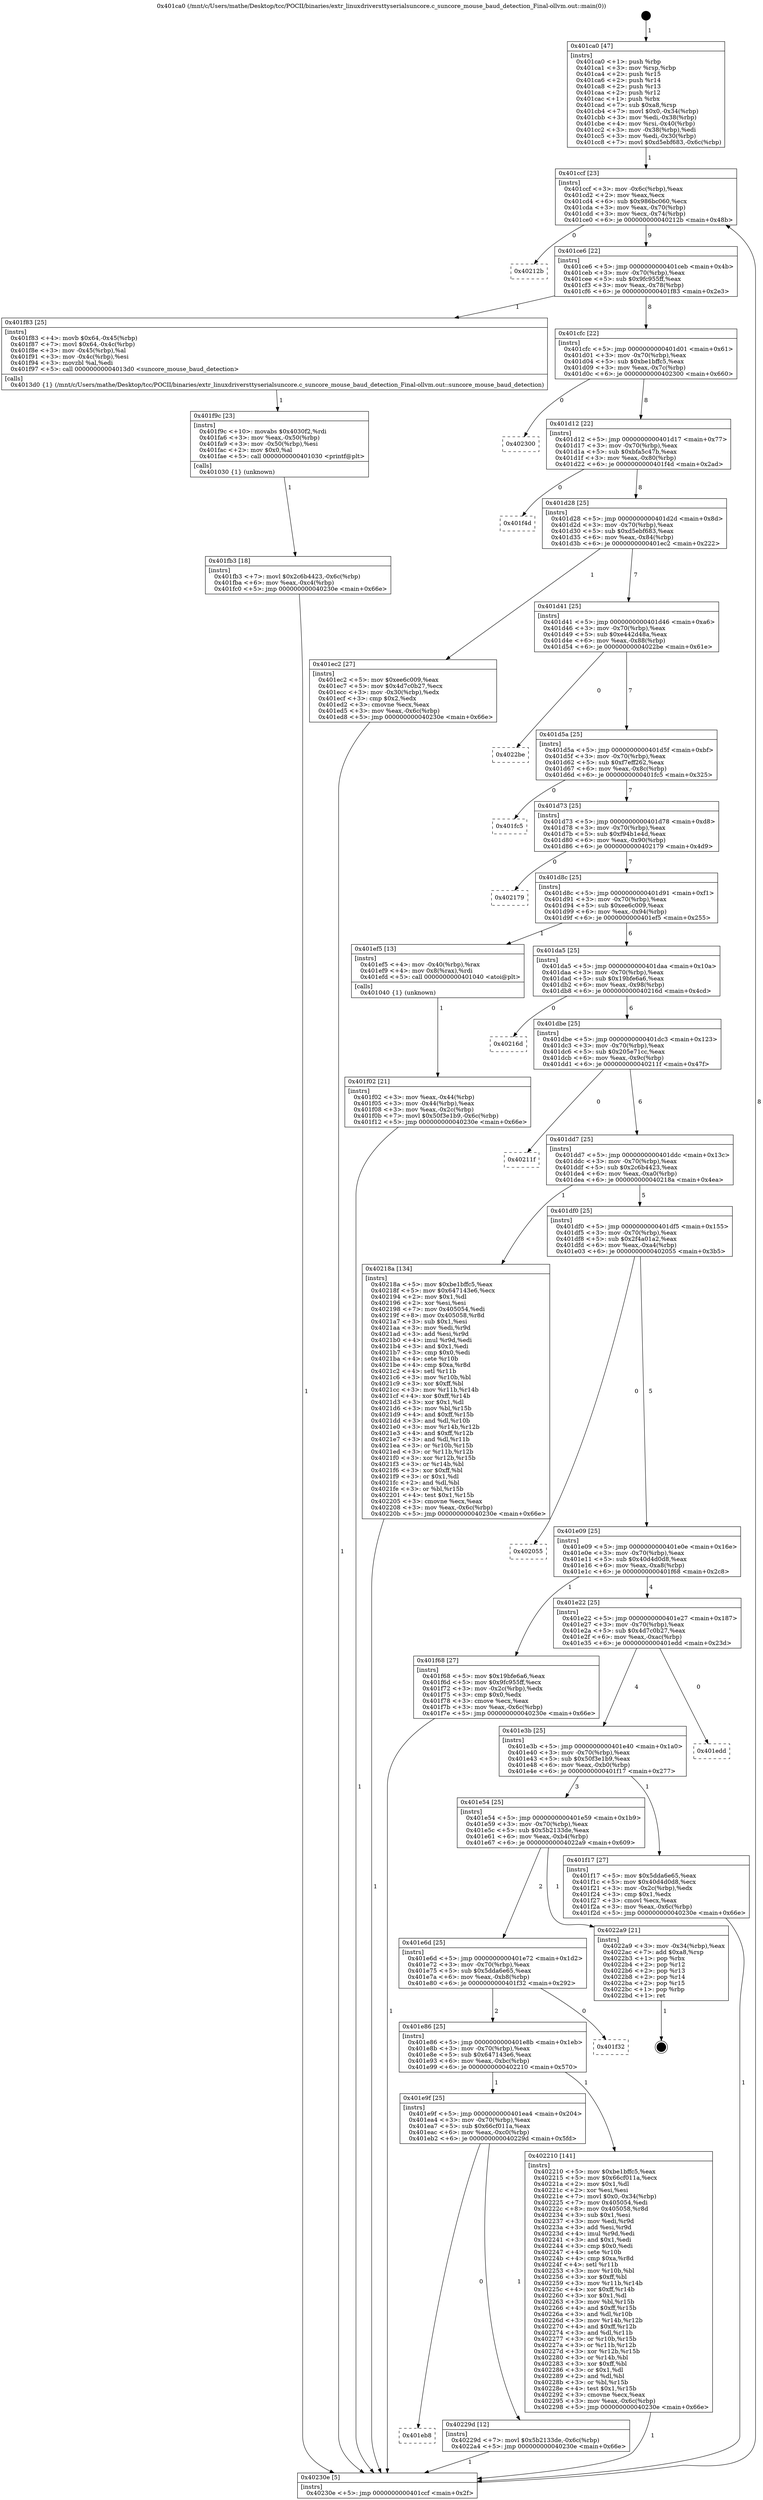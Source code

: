 digraph "0x401ca0" {
  label = "0x401ca0 (/mnt/c/Users/mathe/Desktop/tcc/POCII/binaries/extr_linuxdriversttyserialsuncore.c_suncore_mouse_baud_detection_Final-ollvm.out::main(0))"
  labelloc = "t"
  node[shape=record]

  Entry [label="",width=0.3,height=0.3,shape=circle,fillcolor=black,style=filled]
  "0x401ccf" [label="{
     0x401ccf [23]\l
     | [instrs]\l
     &nbsp;&nbsp;0x401ccf \<+3\>: mov -0x6c(%rbp),%eax\l
     &nbsp;&nbsp;0x401cd2 \<+2\>: mov %eax,%ecx\l
     &nbsp;&nbsp;0x401cd4 \<+6\>: sub $0x986bc060,%ecx\l
     &nbsp;&nbsp;0x401cda \<+3\>: mov %eax,-0x70(%rbp)\l
     &nbsp;&nbsp;0x401cdd \<+3\>: mov %ecx,-0x74(%rbp)\l
     &nbsp;&nbsp;0x401ce0 \<+6\>: je 000000000040212b \<main+0x48b\>\l
  }"]
  "0x40212b" [label="{
     0x40212b\l
  }", style=dashed]
  "0x401ce6" [label="{
     0x401ce6 [22]\l
     | [instrs]\l
     &nbsp;&nbsp;0x401ce6 \<+5\>: jmp 0000000000401ceb \<main+0x4b\>\l
     &nbsp;&nbsp;0x401ceb \<+3\>: mov -0x70(%rbp),%eax\l
     &nbsp;&nbsp;0x401cee \<+5\>: sub $0x9fc955ff,%eax\l
     &nbsp;&nbsp;0x401cf3 \<+3\>: mov %eax,-0x78(%rbp)\l
     &nbsp;&nbsp;0x401cf6 \<+6\>: je 0000000000401f83 \<main+0x2e3\>\l
  }"]
  Exit [label="",width=0.3,height=0.3,shape=circle,fillcolor=black,style=filled,peripheries=2]
  "0x401f83" [label="{
     0x401f83 [25]\l
     | [instrs]\l
     &nbsp;&nbsp;0x401f83 \<+4\>: movb $0x64,-0x45(%rbp)\l
     &nbsp;&nbsp;0x401f87 \<+7\>: movl $0x64,-0x4c(%rbp)\l
     &nbsp;&nbsp;0x401f8e \<+3\>: mov -0x45(%rbp),%al\l
     &nbsp;&nbsp;0x401f91 \<+3\>: mov -0x4c(%rbp),%esi\l
     &nbsp;&nbsp;0x401f94 \<+3\>: movzbl %al,%edi\l
     &nbsp;&nbsp;0x401f97 \<+5\>: call 00000000004013d0 \<suncore_mouse_baud_detection\>\l
     | [calls]\l
     &nbsp;&nbsp;0x4013d0 \{1\} (/mnt/c/Users/mathe/Desktop/tcc/POCII/binaries/extr_linuxdriversttyserialsuncore.c_suncore_mouse_baud_detection_Final-ollvm.out::suncore_mouse_baud_detection)\l
  }"]
  "0x401cfc" [label="{
     0x401cfc [22]\l
     | [instrs]\l
     &nbsp;&nbsp;0x401cfc \<+5\>: jmp 0000000000401d01 \<main+0x61\>\l
     &nbsp;&nbsp;0x401d01 \<+3\>: mov -0x70(%rbp),%eax\l
     &nbsp;&nbsp;0x401d04 \<+5\>: sub $0xbe1bffc5,%eax\l
     &nbsp;&nbsp;0x401d09 \<+3\>: mov %eax,-0x7c(%rbp)\l
     &nbsp;&nbsp;0x401d0c \<+6\>: je 0000000000402300 \<main+0x660\>\l
  }"]
  "0x401eb8" [label="{
     0x401eb8\l
  }", style=dashed]
  "0x402300" [label="{
     0x402300\l
  }", style=dashed]
  "0x401d12" [label="{
     0x401d12 [22]\l
     | [instrs]\l
     &nbsp;&nbsp;0x401d12 \<+5\>: jmp 0000000000401d17 \<main+0x77\>\l
     &nbsp;&nbsp;0x401d17 \<+3\>: mov -0x70(%rbp),%eax\l
     &nbsp;&nbsp;0x401d1a \<+5\>: sub $0xbfa5c47b,%eax\l
     &nbsp;&nbsp;0x401d1f \<+3\>: mov %eax,-0x80(%rbp)\l
     &nbsp;&nbsp;0x401d22 \<+6\>: je 0000000000401f4d \<main+0x2ad\>\l
  }"]
  "0x40229d" [label="{
     0x40229d [12]\l
     | [instrs]\l
     &nbsp;&nbsp;0x40229d \<+7\>: movl $0x5b2133de,-0x6c(%rbp)\l
     &nbsp;&nbsp;0x4022a4 \<+5\>: jmp 000000000040230e \<main+0x66e\>\l
  }"]
  "0x401f4d" [label="{
     0x401f4d\l
  }", style=dashed]
  "0x401d28" [label="{
     0x401d28 [25]\l
     | [instrs]\l
     &nbsp;&nbsp;0x401d28 \<+5\>: jmp 0000000000401d2d \<main+0x8d\>\l
     &nbsp;&nbsp;0x401d2d \<+3\>: mov -0x70(%rbp),%eax\l
     &nbsp;&nbsp;0x401d30 \<+5\>: sub $0xd5ebf683,%eax\l
     &nbsp;&nbsp;0x401d35 \<+6\>: mov %eax,-0x84(%rbp)\l
     &nbsp;&nbsp;0x401d3b \<+6\>: je 0000000000401ec2 \<main+0x222\>\l
  }"]
  "0x401e9f" [label="{
     0x401e9f [25]\l
     | [instrs]\l
     &nbsp;&nbsp;0x401e9f \<+5\>: jmp 0000000000401ea4 \<main+0x204\>\l
     &nbsp;&nbsp;0x401ea4 \<+3\>: mov -0x70(%rbp),%eax\l
     &nbsp;&nbsp;0x401ea7 \<+5\>: sub $0x66cf011a,%eax\l
     &nbsp;&nbsp;0x401eac \<+6\>: mov %eax,-0xc0(%rbp)\l
     &nbsp;&nbsp;0x401eb2 \<+6\>: je 000000000040229d \<main+0x5fd\>\l
  }"]
  "0x401ec2" [label="{
     0x401ec2 [27]\l
     | [instrs]\l
     &nbsp;&nbsp;0x401ec2 \<+5\>: mov $0xee6c009,%eax\l
     &nbsp;&nbsp;0x401ec7 \<+5\>: mov $0x4d7c0b27,%ecx\l
     &nbsp;&nbsp;0x401ecc \<+3\>: mov -0x30(%rbp),%edx\l
     &nbsp;&nbsp;0x401ecf \<+3\>: cmp $0x2,%edx\l
     &nbsp;&nbsp;0x401ed2 \<+3\>: cmovne %ecx,%eax\l
     &nbsp;&nbsp;0x401ed5 \<+3\>: mov %eax,-0x6c(%rbp)\l
     &nbsp;&nbsp;0x401ed8 \<+5\>: jmp 000000000040230e \<main+0x66e\>\l
  }"]
  "0x401d41" [label="{
     0x401d41 [25]\l
     | [instrs]\l
     &nbsp;&nbsp;0x401d41 \<+5\>: jmp 0000000000401d46 \<main+0xa6\>\l
     &nbsp;&nbsp;0x401d46 \<+3\>: mov -0x70(%rbp),%eax\l
     &nbsp;&nbsp;0x401d49 \<+5\>: sub $0xe442d48a,%eax\l
     &nbsp;&nbsp;0x401d4e \<+6\>: mov %eax,-0x88(%rbp)\l
     &nbsp;&nbsp;0x401d54 \<+6\>: je 00000000004022be \<main+0x61e\>\l
  }"]
  "0x40230e" [label="{
     0x40230e [5]\l
     | [instrs]\l
     &nbsp;&nbsp;0x40230e \<+5\>: jmp 0000000000401ccf \<main+0x2f\>\l
  }"]
  "0x401ca0" [label="{
     0x401ca0 [47]\l
     | [instrs]\l
     &nbsp;&nbsp;0x401ca0 \<+1\>: push %rbp\l
     &nbsp;&nbsp;0x401ca1 \<+3\>: mov %rsp,%rbp\l
     &nbsp;&nbsp;0x401ca4 \<+2\>: push %r15\l
     &nbsp;&nbsp;0x401ca6 \<+2\>: push %r14\l
     &nbsp;&nbsp;0x401ca8 \<+2\>: push %r13\l
     &nbsp;&nbsp;0x401caa \<+2\>: push %r12\l
     &nbsp;&nbsp;0x401cac \<+1\>: push %rbx\l
     &nbsp;&nbsp;0x401cad \<+7\>: sub $0xa8,%rsp\l
     &nbsp;&nbsp;0x401cb4 \<+7\>: movl $0x0,-0x34(%rbp)\l
     &nbsp;&nbsp;0x401cbb \<+3\>: mov %edi,-0x38(%rbp)\l
     &nbsp;&nbsp;0x401cbe \<+4\>: mov %rsi,-0x40(%rbp)\l
     &nbsp;&nbsp;0x401cc2 \<+3\>: mov -0x38(%rbp),%edi\l
     &nbsp;&nbsp;0x401cc5 \<+3\>: mov %edi,-0x30(%rbp)\l
     &nbsp;&nbsp;0x401cc8 \<+7\>: movl $0xd5ebf683,-0x6c(%rbp)\l
  }"]
  "0x402210" [label="{
     0x402210 [141]\l
     | [instrs]\l
     &nbsp;&nbsp;0x402210 \<+5\>: mov $0xbe1bffc5,%eax\l
     &nbsp;&nbsp;0x402215 \<+5\>: mov $0x66cf011a,%ecx\l
     &nbsp;&nbsp;0x40221a \<+2\>: mov $0x1,%dl\l
     &nbsp;&nbsp;0x40221c \<+2\>: xor %esi,%esi\l
     &nbsp;&nbsp;0x40221e \<+7\>: movl $0x0,-0x34(%rbp)\l
     &nbsp;&nbsp;0x402225 \<+7\>: mov 0x405054,%edi\l
     &nbsp;&nbsp;0x40222c \<+8\>: mov 0x405058,%r8d\l
     &nbsp;&nbsp;0x402234 \<+3\>: sub $0x1,%esi\l
     &nbsp;&nbsp;0x402237 \<+3\>: mov %edi,%r9d\l
     &nbsp;&nbsp;0x40223a \<+3\>: add %esi,%r9d\l
     &nbsp;&nbsp;0x40223d \<+4\>: imul %r9d,%edi\l
     &nbsp;&nbsp;0x402241 \<+3\>: and $0x1,%edi\l
     &nbsp;&nbsp;0x402244 \<+3\>: cmp $0x0,%edi\l
     &nbsp;&nbsp;0x402247 \<+4\>: sete %r10b\l
     &nbsp;&nbsp;0x40224b \<+4\>: cmp $0xa,%r8d\l
     &nbsp;&nbsp;0x40224f \<+4\>: setl %r11b\l
     &nbsp;&nbsp;0x402253 \<+3\>: mov %r10b,%bl\l
     &nbsp;&nbsp;0x402256 \<+3\>: xor $0xff,%bl\l
     &nbsp;&nbsp;0x402259 \<+3\>: mov %r11b,%r14b\l
     &nbsp;&nbsp;0x40225c \<+4\>: xor $0xff,%r14b\l
     &nbsp;&nbsp;0x402260 \<+3\>: xor $0x1,%dl\l
     &nbsp;&nbsp;0x402263 \<+3\>: mov %bl,%r15b\l
     &nbsp;&nbsp;0x402266 \<+4\>: and $0xff,%r15b\l
     &nbsp;&nbsp;0x40226a \<+3\>: and %dl,%r10b\l
     &nbsp;&nbsp;0x40226d \<+3\>: mov %r14b,%r12b\l
     &nbsp;&nbsp;0x402270 \<+4\>: and $0xff,%r12b\l
     &nbsp;&nbsp;0x402274 \<+3\>: and %dl,%r11b\l
     &nbsp;&nbsp;0x402277 \<+3\>: or %r10b,%r15b\l
     &nbsp;&nbsp;0x40227a \<+3\>: or %r11b,%r12b\l
     &nbsp;&nbsp;0x40227d \<+3\>: xor %r12b,%r15b\l
     &nbsp;&nbsp;0x402280 \<+3\>: or %r14b,%bl\l
     &nbsp;&nbsp;0x402283 \<+3\>: xor $0xff,%bl\l
     &nbsp;&nbsp;0x402286 \<+3\>: or $0x1,%dl\l
     &nbsp;&nbsp;0x402289 \<+2\>: and %dl,%bl\l
     &nbsp;&nbsp;0x40228b \<+3\>: or %bl,%r15b\l
     &nbsp;&nbsp;0x40228e \<+4\>: test $0x1,%r15b\l
     &nbsp;&nbsp;0x402292 \<+3\>: cmovne %ecx,%eax\l
     &nbsp;&nbsp;0x402295 \<+3\>: mov %eax,-0x6c(%rbp)\l
     &nbsp;&nbsp;0x402298 \<+5\>: jmp 000000000040230e \<main+0x66e\>\l
  }"]
  "0x4022be" [label="{
     0x4022be\l
  }", style=dashed]
  "0x401d5a" [label="{
     0x401d5a [25]\l
     | [instrs]\l
     &nbsp;&nbsp;0x401d5a \<+5\>: jmp 0000000000401d5f \<main+0xbf\>\l
     &nbsp;&nbsp;0x401d5f \<+3\>: mov -0x70(%rbp),%eax\l
     &nbsp;&nbsp;0x401d62 \<+5\>: sub $0xf7eff262,%eax\l
     &nbsp;&nbsp;0x401d67 \<+6\>: mov %eax,-0x8c(%rbp)\l
     &nbsp;&nbsp;0x401d6d \<+6\>: je 0000000000401fc5 \<main+0x325\>\l
  }"]
  "0x401e86" [label="{
     0x401e86 [25]\l
     | [instrs]\l
     &nbsp;&nbsp;0x401e86 \<+5\>: jmp 0000000000401e8b \<main+0x1eb\>\l
     &nbsp;&nbsp;0x401e8b \<+3\>: mov -0x70(%rbp),%eax\l
     &nbsp;&nbsp;0x401e8e \<+5\>: sub $0x647143e6,%eax\l
     &nbsp;&nbsp;0x401e93 \<+6\>: mov %eax,-0xbc(%rbp)\l
     &nbsp;&nbsp;0x401e99 \<+6\>: je 0000000000402210 \<main+0x570\>\l
  }"]
  "0x401fc5" [label="{
     0x401fc5\l
  }", style=dashed]
  "0x401d73" [label="{
     0x401d73 [25]\l
     | [instrs]\l
     &nbsp;&nbsp;0x401d73 \<+5\>: jmp 0000000000401d78 \<main+0xd8\>\l
     &nbsp;&nbsp;0x401d78 \<+3\>: mov -0x70(%rbp),%eax\l
     &nbsp;&nbsp;0x401d7b \<+5\>: sub $0xf94b1e4d,%eax\l
     &nbsp;&nbsp;0x401d80 \<+6\>: mov %eax,-0x90(%rbp)\l
     &nbsp;&nbsp;0x401d86 \<+6\>: je 0000000000402179 \<main+0x4d9\>\l
  }"]
  "0x401f32" [label="{
     0x401f32\l
  }", style=dashed]
  "0x402179" [label="{
     0x402179\l
  }", style=dashed]
  "0x401d8c" [label="{
     0x401d8c [25]\l
     | [instrs]\l
     &nbsp;&nbsp;0x401d8c \<+5\>: jmp 0000000000401d91 \<main+0xf1\>\l
     &nbsp;&nbsp;0x401d91 \<+3\>: mov -0x70(%rbp),%eax\l
     &nbsp;&nbsp;0x401d94 \<+5\>: sub $0xee6c009,%eax\l
     &nbsp;&nbsp;0x401d99 \<+6\>: mov %eax,-0x94(%rbp)\l
     &nbsp;&nbsp;0x401d9f \<+6\>: je 0000000000401ef5 \<main+0x255\>\l
  }"]
  "0x401e6d" [label="{
     0x401e6d [25]\l
     | [instrs]\l
     &nbsp;&nbsp;0x401e6d \<+5\>: jmp 0000000000401e72 \<main+0x1d2\>\l
     &nbsp;&nbsp;0x401e72 \<+3\>: mov -0x70(%rbp),%eax\l
     &nbsp;&nbsp;0x401e75 \<+5\>: sub $0x5dda6e65,%eax\l
     &nbsp;&nbsp;0x401e7a \<+6\>: mov %eax,-0xb8(%rbp)\l
     &nbsp;&nbsp;0x401e80 \<+6\>: je 0000000000401f32 \<main+0x292\>\l
  }"]
  "0x401ef5" [label="{
     0x401ef5 [13]\l
     | [instrs]\l
     &nbsp;&nbsp;0x401ef5 \<+4\>: mov -0x40(%rbp),%rax\l
     &nbsp;&nbsp;0x401ef9 \<+4\>: mov 0x8(%rax),%rdi\l
     &nbsp;&nbsp;0x401efd \<+5\>: call 0000000000401040 \<atoi@plt\>\l
     | [calls]\l
     &nbsp;&nbsp;0x401040 \{1\} (unknown)\l
  }"]
  "0x401da5" [label="{
     0x401da5 [25]\l
     | [instrs]\l
     &nbsp;&nbsp;0x401da5 \<+5\>: jmp 0000000000401daa \<main+0x10a\>\l
     &nbsp;&nbsp;0x401daa \<+3\>: mov -0x70(%rbp),%eax\l
     &nbsp;&nbsp;0x401dad \<+5\>: sub $0x19bfe6a6,%eax\l
     &nbsp;&nbsp;0x401db2 \<+6\>: mov %eax,-0x98(%rbp)\l
     &nbsp;&nbsp;0x401db8 \<+6\>: je 000000000040216d \<main+0x4cd\>\l
  }"]
  "0x401f02" [label="{
     0x401f02 [21]\l
     | [instrs]\l
     &nbsp;&nbsp;0x401f02 \<+3\>: mov %eax,-0x44(%rbp)\l
     &nbsp;&nbsp;0x401f05 \<+3\>: mov -0x44(%rbp),%eax\l
     &nbsp;&nbsp;0x401f08 \<+3\>: mov %eax,-0x2c(%rbp)\l
     &nbsp;&nbsp;0x401f0b \<+7\>: movl $0x50f3e1b9,-0x6c(%rbp)\l
     &nbsp;&nbsp;0x401f12 \<+5\>: jmp 000000000040230e \<main+0x66e\>\l
  }"]
  "0x4022a9" [label="{
     0x4022a9 [21]\l
     | [instrs]\l
     &nbsp;&nbsp;0x4022a9 \<+3\>: mov -0x34(%rbp),%eax\l
     &nbsp;&nbsp;0x4022ac \<+7\>: add $0xa8,%rsp\l
     &nbsp;&nbsp;0x4022b3 \<+1\>: pop %rbx\l
     &nbsp;&nbsp;0x4022b4 \<+2\>: pop %r12\l
     &nbsp;&nbsp;0x4022b6 \<+2\>: pop %r13\l
     &nbsp;&nbsp;0x4022b8 \<+2\>: pop %r14\l
     &nbsp;&nbsp;0x4022ba \<+2\>: pop %r15\l
     &nbsp;&nbsp;0x4022bc \<+1\>: pop %rbp\l
     &nbsp;&nbsp;0x4022bd \<+1\>: ret\l
  }"]
  "0x40216d" [label="{
     0x40216d\l
  }", style=dashed]
  "0x401dbe" [label="{
     0x401dbe [25]\l
     | [instrs]\l
     &nbsp;&nbsp;0x401dbe \<+5\>: jmp 0000000000401dc3 \<main+0x123\>\l
     &nbsp;&nbsp;0x401dc3 \<+3\>: mov -0x70(%rbp),%eax\l
     &nbsp;&nbsp;0x401dc6 \<+5\>: sub $0x205e71cc,%eax\l
     &nbsp;&nbsp;0x401dcb \<+6\>: mov %eax,-0x9c(%rbp)\l
     &nbsp;&nbsp;0x401dd1 \<+6\>: je 000000000040211f \<main+0x47f\>\l
  }"]
  "0x401fb3" [label="{
     0x401fb3 [18]\l
     | [instrs]\l
     &nbsp;&nbsp;0x401fb3 \<+7\>: movl $0x2c6b4423,-0x6c(%rbp)\l
     &nbsp;&nbsp;0x401fba \<+6\>: mov %eax,-0xc4(%rbp)\l
     &nbsp;&nbsp;0x401fc0 \<+5\>: jmp 000000000040230e \<main+0x66e\>\l
  }"]
  "0x40211f" [label="{
     0x40211f\l
  }", style=dashed]
  "0x401dd7" [label="{
     0x401dd7 [25]\l
     | [instrs]\l
     &nbsp;&nbsp;0x401dd7 \<+5\>: jmp 0000000000401ddc \<main+0x13c\>\l
     &nbsp;&nbsp;0x401ddc \<+3\>: mov -0x70(%rbp),%eax\l
     &nbsp;&nbsp;0x401ddf \<+5\>: sub $0x2c6b4423,%eax\l
     &nbsp;&nbsp;0x401de4 \<+6\>: mov %eax,-0xa0(%rbp)\l
     &nbsp;&nbsp;0x401dea \<+6\>: je 000000000040218a \<main+0x4ea\>\l
  }"]
  "0x401f9c" [label="{
     0x401f9c [23]\l
     | [instrs]\l
     &nbsp;&nbsp;0x401f9c \<+10\>: movabs $0x4030f2,%rdi\l
     &nbsp;&nbsp;0x401fa6 \<+3\>: mov %eax,-0x50(%rbp)\l
     &nbsp;&nbsp;0x401fa9 \<+3\>: mov -0x50(%rbp),%esi\l
     &nbsp;&nbsp;0x401fac \<+2\>: mov $0x0,%al\l
     &nbsp;&nbsp;0x401fae \<+5\>: call 0000000000401030 \<printf@plt\>\l
     | [calls]\l
     &nbsp;&nbsp;0x401030 \{1\} (unknown)\l
  }"]
  "0x40218a" [label="{
     0x40218a [134]\l
     | [instrs]\l
     &nbsp;&nbsp;0x40218a \<+5\>: mov $0xbe1bffc5,%eax\l
     &nbsp;&nbsp;0x40218f \<+5\>: mov $0x647143e6,%ecx\l
     &nbsp;&nbsp;0x402194 \<+2\>: mov $0x1,%dl\l
     &nbsp;&nbsp;0x402196 \<+2\>: xor %esi,%esi\l
     &nbsp;&nbsp;0x402198 \<+7\>: mov 0x405054,%edi\l
     &nbsp;&nbsp;0x40219f \<+8\>: mov 0x405058,%r8d\l
     &nbsp;&nbsp;0x4021a7 \<+3\>: sub $0x1,%esi\l
     &nbsp;&nbsp;0x4021aa \<+3\>: mov %edi,%r9d\l
     &nbsp;&nbsp;0x4021ad \<+3\>: add %esi,%r9d\l
     &nbsp;&nbsp;0x4021b0 \<+4\>: imul %r9d,%edi\l
     &nbsp;&nbsp;0x4021b4 \<+3\>: and $0x1,%edi\l
     &nbsp;&nbsp;0x4021b7 \<+3\>: cmp $0x0,%edi\l
     &nbsp;&nbsp;0x4021ba \<+4\>: sete %r10b\l
     &nbsp;&nbsp;0x4021be \<+4\>: cmp $0xa,%r8d\l
     &nbsp;&nbsp;0x4021c2 \<+4\>: setl %r11b\l
     &nbsp;&nbsp;0x4021c6 \<+3\>: mov %r10b,%bl\l
     &nbsp;&nbsp;0x4021c9 \<+3\>: xor $0xff,%bl\l
     &nbsp;&nbsp;0x4021cc \<+3\>: mov %r11b,%r14b\l
     &nbsp;&nbsp;0x4021cf \<+4\>: xor $0xff,%r14b\l
     &nbsp;&nbsp;0x4021d3 \<+3\>: xor $0x1,%dl\l
     &nbsp;&nbsp;0x4021d6 \<+3\>: mov %bl,%r15b\l
     &nbsp;&nbsp;0x4021d9 \<+4\>: and $0xff,%r15b\l
     &nbsp;&nbsp;0x4021dd \<+3\>: and %dl,%r10b\l
     &nbsp;&nbsp;0x4021e0 \<+3\>: mov %r14b,%r12b\l
     &nbsp;&nbsp;0x4021e3 \<+4\>: and $0xff,%r12b\l
     &nbsp;&nbsp;0x4021e7 \<+3\>: and %dl,%r11b\l
     &nbsp;&nbsp;0x4021ea \<+3\>: or %r10b,%r15b\l
     &nbsp;&nbsp;0x4021ed \<+3\>: or %r11b,%r12b\l
     &nbsp;&nbsp;0x4021f0 \<+3\>: xor %r12b,%r15b\l
     &nbsp;&nbsp;0x4021f3 \<+3\>: or %r14b,%bl\l
     &nbsp;&nbsp;0x4021f6 \<+3\>: xor $0xff,%bl\l
     &nbsp;&nbsp;0x4021f9 \<+3\>: or $0x1,%dl\l
     &nbsp;&nbsp;0x4021fc \<+2\>: and %dl,%bl\l
     &nbsp;&nbsp;0x4021fe \<+3\>: or %bl,%r15b\l
     &nbsp;&nbsp;0x402201 \<+4\>: test $0x1,%r15b\l
     &nbsp;&nbsp;0x402205 \<+3\>: cmovne %ecx,%eax\l
     &nbsp;&nbsp;0x402208 \<+3\>: mov %eax,-0x6c(%rbp)\l
     &nbsp;&nbsp;0x40220b \<+5\>: jmp 000000000040230e \<main+0x66e\>\l
  }"]
  "0x401df0" [label="{
     0x401df0 [25]\l
     | [instrs]\l
     &nbsp;&nbsp;0x401df0 \<+5\>: jmp 0000000000401df5 \<main+0x155\>\l
     &nbsp;&nbsp;0x401df5 \<+3\>: mov -0x70(%rbp),%eax\l
     &nbsp;&nbsp;0x401df8 \<+5\>: sub $0x2f4a01a2,%eax\l
     &nbsp;&nbsp;0x401dfd \<+6\>: mov %eax,-0xa4(%rbp)\l
     &nbsp;&nbsp;0x401e03 \<+6\>: je 0000000000402055 \<main+0x3b5\>\l
  }"]
  "0x401e54" [label="{
     0x401e54 [25]\l
     | [instrs]\l
     &nbsp;&nbsp;0x401e54 \<+5\>: jmp 0000000000401e59 \<main+0x1b9\>\l
     &nbsp;&nbsp;0x401e59 \<+3\>: mov -0x70(%rbp),%eax\l
     &nbsp;&nbsp;0x401e5c \<+5\>: sub $0x5b2133de,%eax\l
     &nbsp;&nbsp;0x401e61 \<+6\>: mov %eax,-0xb4(%rbp)\l
     &nbsp;&nbsp;0x401e67 \<+6\>: je 00000000004022a9 \<main+0x609\>\l
  }"]
  "0x402055" [label="{
     0x402055\l
  }", style=dashed]
  "0x401e09" [label="{
     0x401e09 [25]\l
     | [instrs]\l
     &nbsp;&nbsp;0x401e09 \<+5\>: jmp 0000000000401e0e \<main+0x16e\>\l
     &nbsp;&nbsp;0x401e0e \<+3\>: mov -0x70(%rbp),%eax\l
     &nbsp;&nbsp;0x401e11 \<+5\>: sub $0x40d4d0d8,%eax\l
     &nbsp;&nbsp;0x401e16 \<+6\>: mov %eax,-0xa8(%rbp)\l
     &nbsp;&nbsp;0x401e1c \<+6\>: je 0000000000401f68 \<main+0x2c8\>\l
  }"]
  "0x401f17" [label="{
     0x401f17 [27]\l
     | [instrs]\l
     &nbsp;&nbsp;0x401f17 \<+5\>: mov $0x5dda6e65,%eax\l
     &nbsp;&nbsp;0x401f1c \<+5\>: mov $0x40d4d0d8,%ecx\l
     &nbsp;&nbsp;0x401f21 \<+3\>: mov -0x2c(%rbp),%edx\l
     &nbsp;&nbsp;0x401f24 \<+3\>: cmp $0x1,%edx\l
     &nbsp;&nbsp;0x401f27 \<+3\>: cmovl %ecx,%eax\l
     &nbsp;&nbsp;0x401f2a \<+3\>: mov %eax,-0x6c(%rbp)\l
     &nbsp;&nbsp;0x401f2d \<+5\>: jmp 000000000040230e \<main+0x66e\>\l
  }"]
  "0x401f68" [label="{
     0x401f68 [27]\l
     | [instrs]\l
     &nbsp;&nbsp;0x401f68 \<+5\>: mov $0x19bfe6a6,%eax\l
     &nbsp;&nbsp;0x401f6d \<+5\>: mov $0x9fc955ff,%ecx\l
     &nbsp;&nbsp;0x401f72 \<+3\>: mov -0x2c(%rbp),%edx\l
     &nbsp;&nbsp;0x401f75 \<+3\>: cmp $0x0,%edx\l
     &nbsp;&nbsp;0x401f78 \<+3\>: cmove %ecx,%eax\l
     &nbsp;&nbsp;0x401f7b \<+3\>: mov %eax,-0x6c(%rbp)\l
     &nbsp;&nbsp;0x401f7e \<+5\>: jmp 000000000040230e \<main+0x66e\>\l
  }"]
  "0x401e22" [label="{
     0x401e22 [25]\l
     | [instrs]\l
     &nbsp;&nbsp;0x401e22 \<+5\>: jmp 0000000000401e27 \<main+0x187\>\l
     &nbsp;&nbsp;0x401e27 \<+3\>: mov -0x70(%rbp),%eax\l
     &nbsp;&nbsp;0x401e2a \<+5\>: sub $0x4d7c0b27,%eax\l
     &nbsp;&nbsp;0x401e2f \<+6\>: mov %eax,-0xac(%rbp)\l
     &nbsp;&nbsp;0x401e35 \<+6\>: je 0000000000401edd \<main+0x23d\>\l
  }"]
  "0x401e3b" [label="{
     0x401e3b [25]\l
     | [instrs]\l
     &nbsp;&nbsp;0x401e3b \<+5\>: jmp 0000000000401e40 \<main+0x1a0\>\l
     &nbsp;&nbsp;0x401e40 \<+3\>: mov -0x70(%rbp),%eax\l
     &nbsp;&nbsp;0x401e43 \<+5\>: sub $0x50f3e1b9,%eax\l
     &nbsp;&nbsp;0x401e48 \<+6\>: mov %eax,-0xb0(%rbp)\l
     &nbsp;&nbsp;0x401e4e \<+6\>: je 0000000000401f17 \<main+0x277\>\l
  }"]
  "0x401edd" [label="{
     0x401edd\l
  }", style=dashed]
  Entry -> "0x401ca0" [label=" 1"]
  "0x401ccf" -> "0x40212b" [label=" 0"]
  "0x401ccf" -> "0x401ce6" [label=" 9"]
  "0x4022a9" -> Exit [label=" 1"]
  "0x401ce6" -> "0x401f83" [label=" 1"]
  "0x401ce6" -> "0x401cfc" [label=" 8"]
  "0x40229d" -> "0x40230e" [label=" 1"]
  "0x401cfc" -> "0x402300" [label=" 0"]
  "0x401cfc" -> "0x401d12" [label=" 8"]
  "0x401e9f" -> "0x401eb8" [label=" 0"]
  "0x401d12" -> "0x401f4d" [label=" 0"]
  "0x401d12" -> "0x401d28" [label=" 8"]
  "0x401e9f" -> "0x40229d" [label=" 1"]
  "0x401d28" -> "0x401ec2" [label=" 1"]
  "0x401d28" -> "0x401d41" [label=" 7"]
  "0x401ec2" -> "0x40230e" [label=" 1"]
  "0x401ca0" -> "0x401ccf" [label=" 1"]
  "0x40230e" -> "0x401ccf" [label=" 8"]
  "0x402210" -> "0x40230e" [label=" 1"]
  "0x401d41" -> "0x4022be" [label=" 0"]
  "0x401d41" -> "0x401d5a" [label=" 7"]
  "0x401e86" -> "0x401e9f" [label=" 1"]
  "0x401d5a" -> "0x401fc5" [label=" 0"]
  "0x401d5a" -> "0x401d73" [label=" 7"]
  "0x401e86" -> "0x402210" [label=" 1"]
  "0x401d73" -> "0x402179" [label=" 0"]
  "0x401d73" -> "0x401d8c" [label=" 7"]
  "0x401e6d" -> "0x401e86" [label=" 2"]
  "0x401d8c" -> "0x401ef5" [label=" 1"]
  "0x401d8c" -> "0x401da5" [label=" 6"]
  "0x401ef5" -> "0x401f02" [label=" 1"]
  "0x401f02" -> "0x40230e" [label=" 1"]
  "0x401e6d" -> "0x401f32" [label=" 0"]
  "0x401da5" -> "0x40216d" [label=" 0"]
  "0x401da5" -> "0x401dbe" [label=" 6"]
  "0x401e54" -> "0x401e6d" [label=" 2"]
  "0x401dbe" -> "0x40211f" [label=" 0"]
  "0x401dbe" -> "0x401dd7" [label=" 6"]
  "0x401e54" -> "0x4022a9" [label=" 1"]
  "0x401dd7" -> "0x40218a" [label=" 1"]
  "0x401dd7" -> "0x401df0" [label=" 5"]
  "0x40218a" -> "0x40230e" [label=" 1"]
  "0x401df0" -> "0x402055" [label=" 0"]
  "0x401df0" -> "0x401e09" [label=" 5"]
  "0x401fb3" -> "0x40230e" [label=" 1"]
  "0x401e09" -> "0x401f68" [label=" 1"]
  "0x401e09" -> "0x401e22" [label=" 4"]
  "0x401f9c" -> "0x401fb3" [label=" 1"]
  "0x401e22" -> "0x401edd" [label=" 0"]
  "0x401e22" -> "0x401e3b" [label=" 4"]
  "0x401f83" -> "0x401f9c" [label=" 1"]
  "0x401e3b" -> "0x401f17" [label=" 1"]
  "0x401e3b" -> "0x401e54" [label=" 3"]
  "0x401f17" -> "0x40230e" [label=" 1"]
  "0x401f68" -> "0x40230e" [label=" 1"]
}
